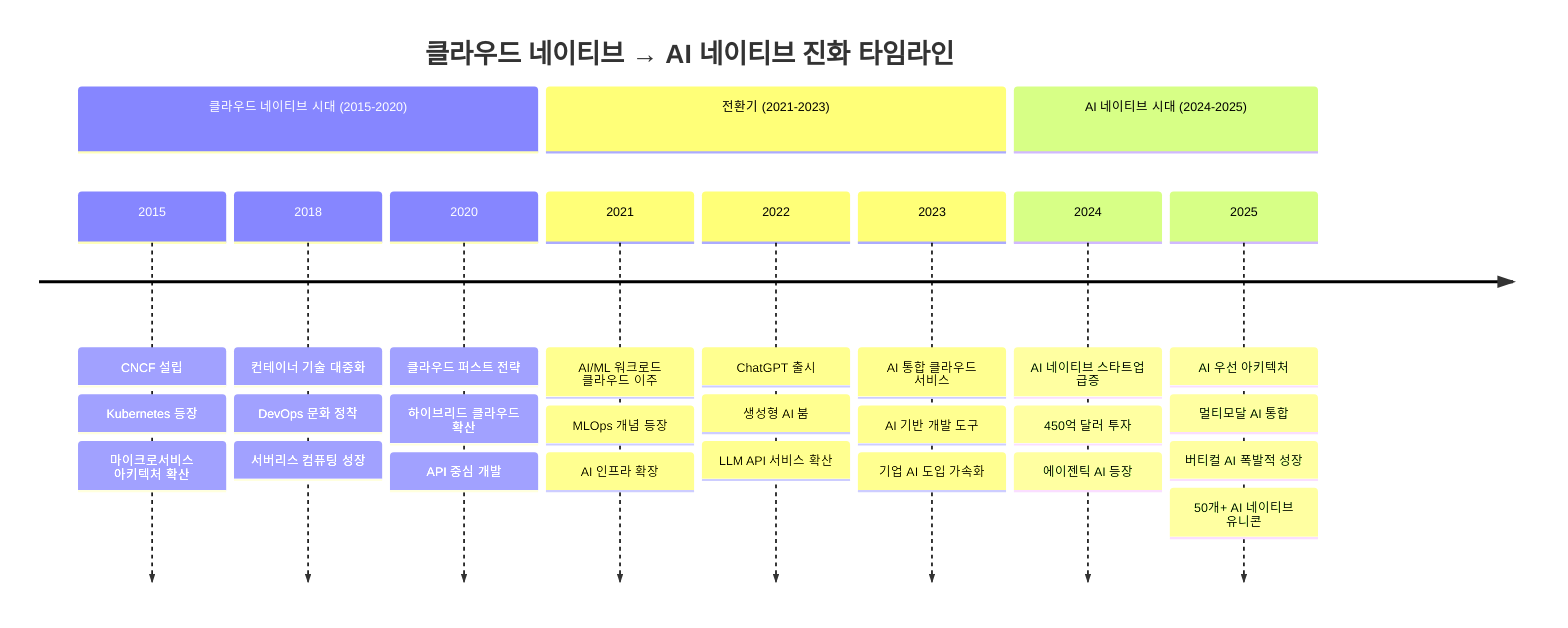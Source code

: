 timeline
    title 클라우드 네이티브 → AI 네이티브 진화 타임라인
    
    section 클라우드 네이티브 시대 (2015-2020)
        2015 : CNCF 설립
             : Kubernetes 등장
             : 마이크로서비스 아키텍처 확산
        
        2018 : 컨테이너 기술 대중화
             : DevOps 문화 정착
             : 서버리스 컴퓨팅 성장
        
        2020 : 클라우드 퍼스트 전략
             : 하이브리드 클라우드 확산
             : API 중심 개발

    section 전환기 (2021-2023)
        2021 : AI/ML 워크로드 클라우드 이주
             : MLOps 개념 등장
             : AI 인프라 확장
        
        2022 : ChatGPT 출시
             : 생성형 AI 붐
             : LLM API 서비스 확산
        
        2023 : AI 통합 클라우드 서비스
             : AI 기반 개발 도구
             : 기업 AI 도입 가속화

    section AI 네이티브 시대 (2024-2025)
        2024 : AI 네이티브 스타트업 급증
             : 450억 달러 투자
             : 에이젠틱 AI 등장
        
        2025 : AI 우선 아키텍처
             : 멀티모달 AI 통합
             : 버티컬 AI 폭발적 성장
             : 50개+ AI 네이티브 유니콘